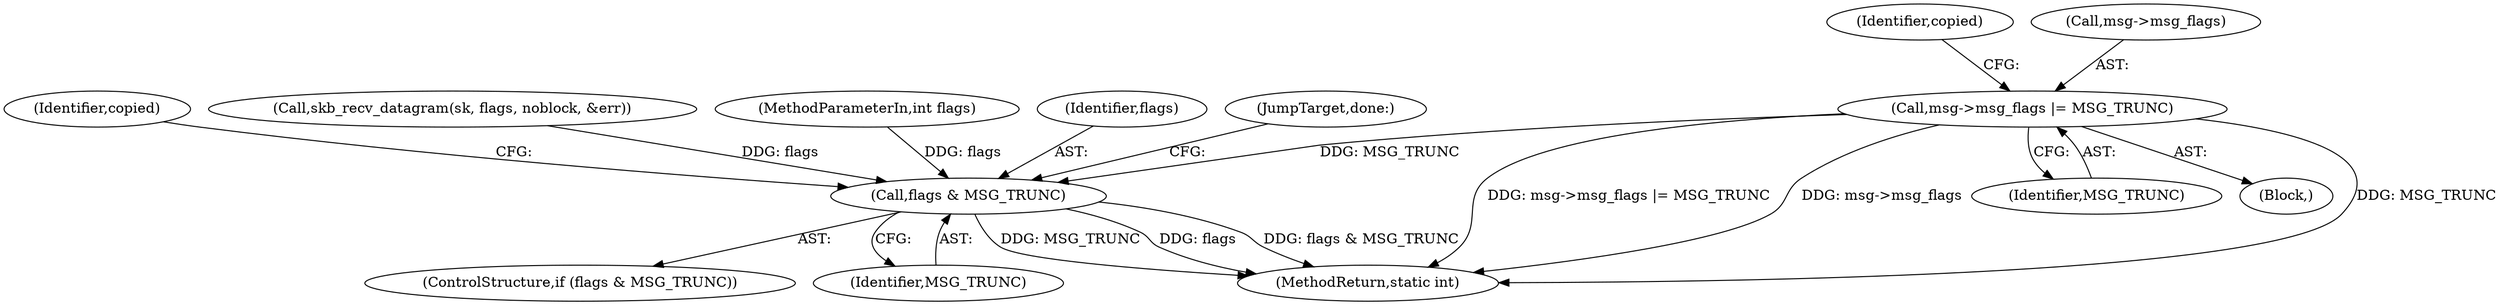 digraph "0_linux_bceaa90240b6019ed73b49965eac7d167610be69_5@pointer" {
"1000160" [label="(Call,msg->msg_flags |= MSG_TRUNC)"];
"1000231" [label="(Call,flags & MSG_TRUNC)"];
"1000164" [label="(Identifier,MSG_TRUNC)"];
"1000233" [label="(Identifier,MSG_TRUNC)"];
"1000235" [label="(Identifier,copied)"];
"1000166" [label="(Identifier,copied)"];
"1000161" [label="(Call,msg->msg_flags)"];
"1000140" [label="(Call,skb_recv_datagram(sk, flags, noblock, &err))"];
"1000159" [label="(Block,)"];
"1000249" [label="(MethodReturn,static int)"];
"1000107" [label="(MethodParameterIn,int flags)"];
"1000231" [label="(Call,flags & MSG_TRUNC)"];
"1000232" [label="(Identifier,flags)"];
"1000160" [label="(Call,msg->msg_flags |= MSG_TRUNC)"];
"1000230" [label="(ControlStructure,if (flags & MSG_TRUNC))"];
"1000239" [label="(JumpTarget,done:)"];
"1000160" -> "1000159"  [label="AST: "];
"1000160" -> "1000164"  [label="CFG: "];
"1000161" -> "1000160"  [label="AST: "];
"1000164" -> "1000160"  [label="AST: "];
"1000166" -> "1000160"  [label="CFG: "];
"1000160" -> "1000249"  [label="DDG: MSG_TRUNC"];
"1000160" -> "1000249"  [label="DDG: msg->msg_flags |= MSG_TRUNC"];
"1000160" -> "1000249"  [label="DDG: msg->msg_flags"];
"1000160" -> "1000231"  [label="DDG: MSG_TRUNC"];
"1000231" -> "1000230"  [label="AST: "];
"1000231" -> "1000233"  [label="CFG: "];
"1000232" -> "1000231"  [label="AST: "];
"1000233" -> "1000231"  [label="AST: "];
"1000235" -> "1000231"  [label="CFG: "];
"1000239" -> "1000231"  [label="CFG: "];
"1000231" -> "1000249"  [label="DDG: flags & MSG_TRUNC"];
"1000231" -> "1000249"  [label="DDG: MSG_TRUNC"];
"1000231" -> "1000249"  [label="DDG: flags"];
"1000140" -> "1000231"  [label="DDG: flags"];
"1000107" -> "1000231"  [label="DDG: flags"];
}
